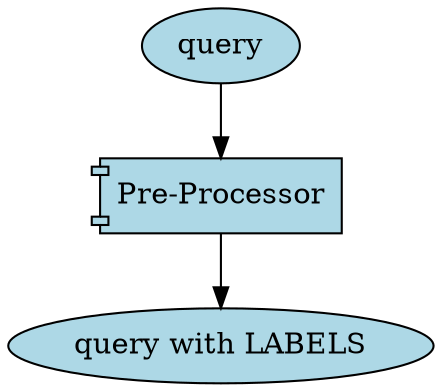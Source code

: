 digraph G {
    splines="FALSE";

    /* Entities */
    A [label="query", shape=ellipse, style=filled, fillcolor=lightblue];
    D [label="Pre-Processor", shape=component, style=filled, fillcolor=lightblue];
    E [label="query with LABELS", shape=ellipse, style=filled, fillcolor=lightblue];
    
    
    /* Relationships */
    A -> D
    D -> E

}